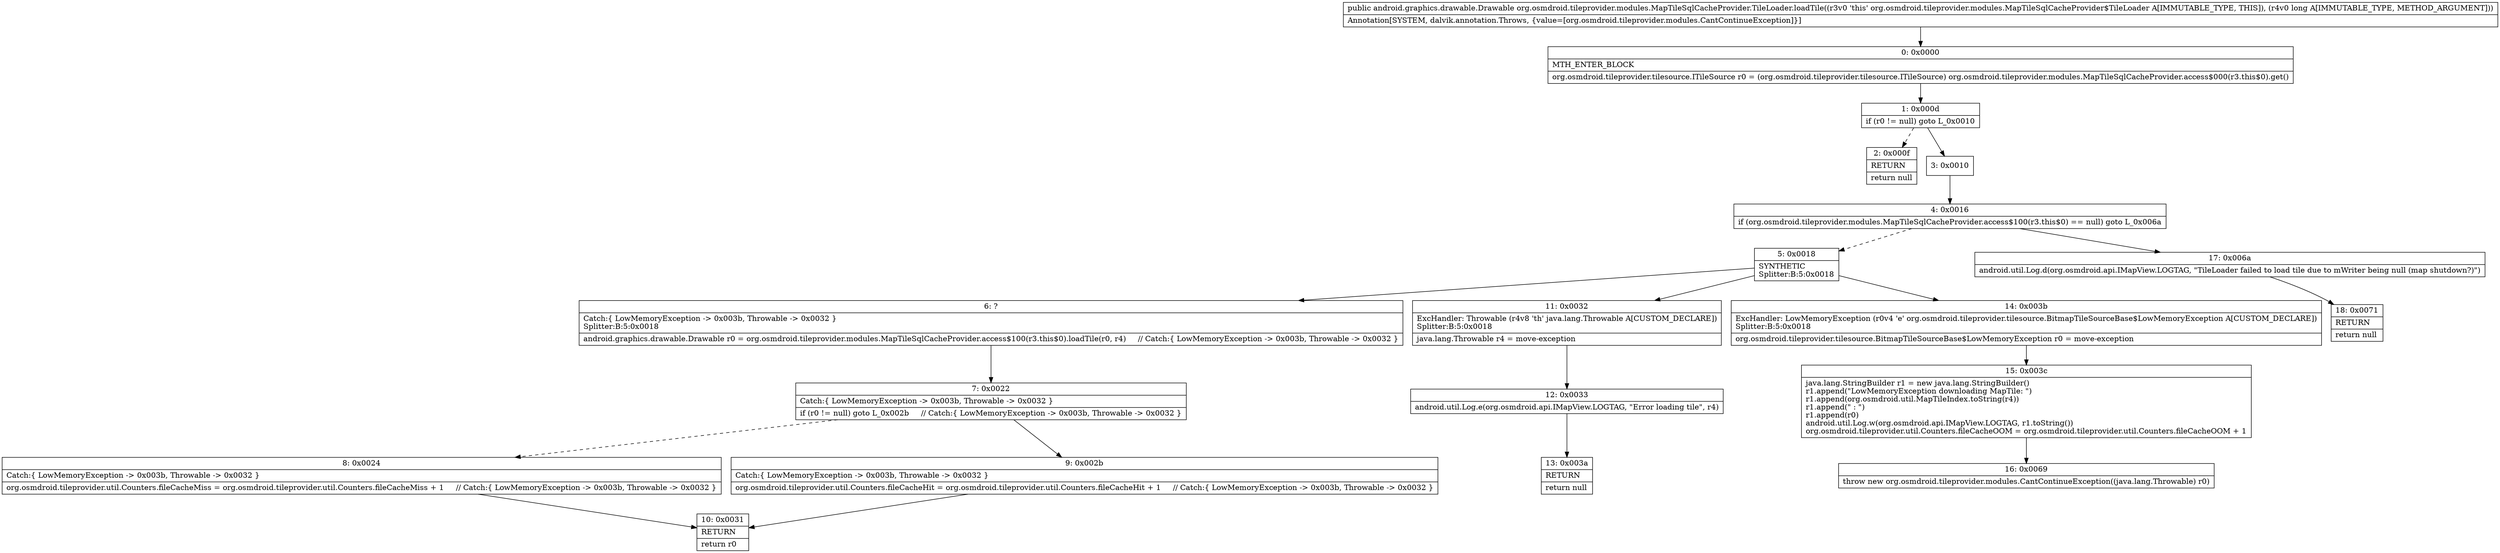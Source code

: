 digraph "CFG fororg.osmdroid.tileprovider.modules.MapTileSqlCacheProvider.TileLoader.loadTile(J)Landroid\/graphics\/drawable\/Drawable;" {
Node_0 [shape=record,label="{0\:\ 0x0000|MTH_ENTER_BLOCK\l|org.osmdroid.tileprovider.tilesource.ITileSource r0 = (org.osmdroid.tileprovider.tilesource.ITileSource) org.osmdroid.tileprovider.modules.MapTileSqlCacheProvider.access$000(r3.this$0).get()\l}"];
Node_1 [shape=record,label="{1\:\ 0x000d|if (r0 != null) goto L_0x0010\l}"];
Node_2 [shape=record,label="{2\:\ 0x000f|RETURN\l|return null\l}"];
Node_3 [shape=record,label="{3\:\ 0x0010}"];
Node_4 [shape=record,label="{4\:\ 0x0016|if (org.osmdroid.tileprovider.modules.MapTileSqlCacheProvider.access$100(r3.this$0) == null) goto L_0x006a\l}"];
Node_5 [shape=record,label="{5\:\ 0x0018|SYNTHETIC\lSplitter:B:5:0x0018\l}"];
Node_6 [shape=record,label="{6\:\ ?|Catch:\{ LowMemoryException \-\> 0x003b, Throwable \-\> 0x0032 \}\lSplitter:B:5:0x0018\l|android.graphics.drawable.Drawable r0 = org.osmdroid.tileprovider.modules.MapTileSqlCacheProvider.access$100(r3.this$0).loadTile(r0, r4)     \/\/ Catch:\{ LowMemoryException \-\> 0x003b, Throwable \-\> 0x0032 \}\l}"];
Node_7 [shape=record,label="{7\:\ 0x0022|Catch:\{ LowMemoryException \-\> 0x003b, Throwable \-\> 0x0032 \}\l|if (r0 != null) goto L_0x002b     \/\/ Catch:\{ LowMemoryException \-\> 0x003b, Throwable \-\> 0x0032 \}\l}"];
Node_8 [shape=record,label="{8\:\ 0x0024|Catch:\{ LowMemoryException \-\> 0x003b, Throwable \-\> 0x0032 \}\l|org.osmdroid.tileprovider.util.Counters.fileCacheMiss = org.osmdroid.tileprovider.util.Counters.fileCacheMiss + 1     \/\/ Catch:\{ LowMemoryException \-\> 0x003b, Throwable \-\> 0x0032 \}\l}"];
Node_9 [shape=record,label="{9\:\ 0x002b|Catch:\{ LowMemoryException \-\> 0x003b, Throwable \-\> 0x0032 \}\l|org.osmdroid.tileprovider.util.Counters.fileCacheHit = org.osmdroid.tileprovider.util.Counters.fileCacheHit + 1     \/\/ Catch:\{ LowMemoryException \-\> 0x003b, Throwable \-\> 0x0032 \}\l}"];
Node_10 [shape=record,label="{10\:\ 0x0031|RETURN\l|return r0\l}"];
Node_11 [shape=record,label="{11\:\ 0x0032|ExcHandler: Throwable (r4v8 'th' java.lang.Throwable A[CUSTOM_DECLARE])\lSplitter:B:5:0x0018\l|java.lang.Throwable r4 = move\-exception\l}"];
Node_12 [shape=record,label="{12\:\ 0x0033|android.util.Log.e(org.osmdroid.api.IMapView.LOGTAG, \"Error loading tile\", r4)\l}"];
Node_13 [shape=record,label="{13\:\ 0x003a|RETURN\l|return null\l}"];
Node_14 [shape=record,label="{14\:\ 0x003b|ExcHandler: LowMemoryException (r0v4 'e' org.osmdroid.tileprovider.tilesource.BitmapTileSourceBase$LowMemoryException A[CUSTOM_DECLARE])\lSplitter:B:5:0x0018\l|org.osmdroid.tileprovider.tilesource.BitmapTileSourceBase$LowMemoryException r0 = move\-exception\l}"];
Node_15 [shape=record,label="{15\:\ 0x003c|java.lang.StringBuilder r1 = new java.lang.StringBuilder()\lr1.append(\"LowMemoryException downloading MapTile: \")\lr1.append(org.osmdroid.util.MapTileIndex.toString(r4))\lr1.append(\" : \")\lr1.append(r0)\landroid.util.Log.w(org.osmdroid.api.IMapView.LOGTAG, r1.toString())\lorg.osmdroid.tileprovider.util.Counters.fileCacheOOM = org.osmdroid.tileprovider.util.Counters.fileCacheOOM + 1\l}"];
Node_16 [shape=record,label="{16\:\ 0x0069|throw new org.osmdroid.tileprovider.modules.CantContinueException((java.lang.Throwable) r0)\l}"];
Node_17 [shape=record,label="{17\:\ 0x006a|android.util.Log.d(org.osmdroid.api.IMapView.LOGTAG, \"TileLoader failed to load tile due to mWriter being null (map shutdown?)\")\l}"];
Node_18 [shape=record,label="{18\:\ 0x0071|RETURN\l|return null\l}"];
MethodNode[shape=record,label="{public android.graphics.drawable.Drawable org.osmdroid.tileprovider.modules.MapTileSqlCacheProvider.TileLoader.loadTile((r3v0 'this' org.osmdroid.tileprovider.modules.MapTileSqlCacheProvider$TileLoader A[IMMUTABLE_TYPE, THIS]), (r4v0 long A[IMMUTABLE_TYPE, METHOD_ARGUMENT]))  | Annotation[SYSTEM, dalvik.annotation.Throws, \{value=[org.osmdroid.tileprovider.modules.CantContinueException]\}]\l}"];
MethodNode -> Node_0;
Node_0 -> Node_1;
Node_1 -> Node_2[style=dashed];
Node_1 -> Node_3;
Node_3 -> Node_4;
Node_4 -> Node_5[style=dashed];
Node_4 -> Node_17;
Node_5 -> Node_6;
Node_5 -> Node_14;
Node_5 -> Node_11;
Node_6 -> Node_7;
Node_7 -> Node_8[style=dashed];
Node_7 -> Node_9;
Node_8 -> Node_10;
Node_9 -> Node_10;
Node_11 -> Node_12;
Node_12 -> Node_13;
Node_14 -> Node_15;
Node_15 -> Node_16;
Node_17 -> Node_18;
}

